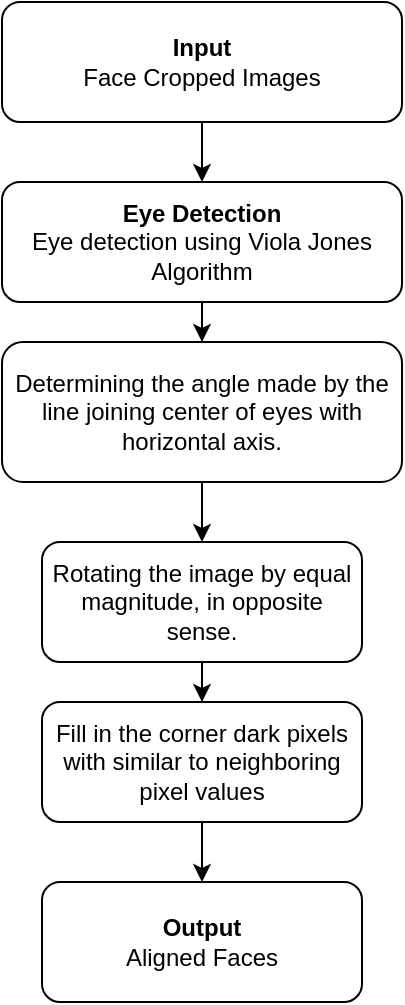 <mxfile version="13.0.2" type="device"><diagram id="C5RBs43oDa-KdzZeNtuy" name="Page-1"><mxGraphModel dx="801" dy="1633" grid="1" gridSize="10" guides="1" tooltips="1" connect="1" arrows="1" fold="1" page="1" pageScale="1" pageWidth="827" pageHeight="1169" math="0" shadow="0"><root><mxCell id="WIyWlLk6GJQsqaUBKTNV-0"/><mxCell id="WIyWlLk6GJQsqaUBKTNV-1" parent="WIyWlLk6GJQsqaUBKTNV-0"/><mxCell id="0LKFzL8sxQQMFUMusZhF-6" style="edgeStyle=orthogonalEdgeStyle;rounded=0;orthogonalLoop=1;jettySize=auto;html=1;" edge="1" parent="WIyWlLk6GJQsqaUBKTNV-1" source="0LKFzL8sxQQMFUMusZhF-0" target="WIyWlLk6GJQsqaUBKTNV-7"><mxGeometry relative="1" as="geometry"/></mxCell><mxCell id="0LKFzL8sxQQMFUMusZhF-0" value="&lt;div&gt;&lt;b&gt;Input&lt;/b&gt; &lt;br&gt;&lt;/div&gt;&lt;div&gt;Face Cropped Images&lt;/div&gt;" style="rounded=1;whiteSpace=wrap;html=1;fontSize=12;glass=0;strokeWidth=1;shadow=0;" vertex="1" parent="WIyWlLk6GJQsqaUBKTNV-1"><mxGeometry x="120" y="-130" width="200" height="60" as="geometry"/></mxCell><mxCell id="0LKFzL8sxQQMFUMusZhF-8" value="" style="edgeStyle=orthogonalEdgeStyle;rounded=0;orthogonalLoop=1;jettySize=auto;html=1;" edge="1" parent="WIyWlLk6GJQsqaUBKTNV-1" source="WIyWlLk6GJQsqaUBKTNV-7" target="0LKFzL8sxQQMFUMusZhF-7"><mxGeometry relative="1" as="geometry"/></mxCell><mxCell id="WIyWlLk6GJQsqaUBKTNV-7" value="&lt;div&gt;&lt;b&gt;Eye Detection&lt;/b&gt;&lt;/div&gt;&lt;div&gt;Eye detection using Viola Jones Algorithm&lt;br&gt;&lt;b&gt;&lt;/b&gt;&lt;/div&gt;" style="rounded=1;whiteSpace=wrap;html=1;fontSize=12;glass=0;strokeWidth=1;shadow=0;" parent="WIyWlLk6GJQsqaUBKTNV-1" vertex="1"><mxGeometry x="120" y="-40" width="200" height="60" as="geometry"/></mxCell><mxCell id="0LKFzL8sxQQMFUMusZhF-12" style="edgeStyle=orthogonalEdgeStyle;rounded=0;orthogonalLoop=1;jettySize=auto;html=1;entryX=0.5;entryY=0;entryDx=0;entryDy=0;" edge="1" parent="WIyWlLk6GJQsqaUBKTNV-1" source="0LKFzL8sxQQMFUMusZhF-7" target="0LKFzL8sxQQMFUMusZhF-10"><mxGeometry relative="1" as="geometry"/></mxCell><mxCell id="0LKFzL8sxQQMFUMusZhF-7" value="Determining the angle made by the line joining center of eyes with horizontal axis." style="rounded=1;whiteSpace=wrap;html=1;fontSize=12;glass=0;strokeWidth=1;shadow=0;" vertex="1" parent="WIyWlLk6GJQsqaUBKTNV-1"><mxGeometry x="120" y="40" width="200" height="70" as="geometry"/></mxCell><mxCell id="0LKFzL8sxQQMFUMusZhF-16" style="edgeStyle=orthogonalEdgeStyle;rounded=0;orthogonalLoop=1;jettySize=auto;html=1;" edge="1" parent="WIyWlLk6GJQsqaUBKTNV-1" source="0LKFzL8sxQQMFUMusZhF-10"><mxGeometry relative="1" as="geometry"><mxPoint x="220" y="240" as="targetPoint"/></mxGeometry></mxCell><mxCell id="0LKFzL8sxQQMFUMusZhF-17" style="edgeStyle=orthogonalEdgeStyle;rounded=0;orthogonalLoop=1;jettySize=auto;html=1;entryX=0.5;entryY=0;entryDx=0;entryDy=0;" edge="1" parent="WIyWlLk6GJQsqaUBKTNV-1" source="0LKFzL8sxQQMFUMusZhF-10" target="0LKFzL8sxQQMFUMusZhF-15"><mxGeometry relative="1" as="geometry"/></mxCell><mxCell id="0LKFzL8sxQQMFUMusZhF-10" value="Rotating the image by equal magnitude, in opposite sense." style="rounded=1;whiteSpace=wrap;html=1;fontSize=12;glass=0;strokeWidth=1;shadow=0;" vertex="1" parent="WIyWlLk6GJQsqaUBKTNV-1"><mxGeometry x="140" y="140" width="160" height="60" as="geometry"/></mxCell><mxCell id="0LKFzL8sxQQMFUMusZhF-19" style="edgeStyle=orthogonalEdgeStyle;rounded=0;orthogonalLoop=1;jettySize=auto;html=1;entryX=0.5;entryY=0;entryDx=0;entryDy=0;" edge="1" parent="WIyWlLk6GJQsqaUBKTNV-1" source="0LKFzL8sxQQMFUMusZhF-15" target="0LKFzL8sxQQMFUMusZhF-18"><mxGeometry relative="1" as="geometry"/></mxCell><mxCell id="0LKFzL8sxQQMFUMusZhF-15" value="Fill in the corner dark pixels with similar to neighboring pixel values" style="rounded=1;whiteSpace=wrap;html=1;fontSize=12;glass=0;strokeWidth=1;shadow=0;" vertex="1" parent="WIyWlLk6GJQsqaUBKTNV-1"><mxGeometry x="140" y="220" width="160" height="60" as="geometry"/></mxCell><mxCell id="0LKFzL8sxQQMFUMusZhF-18" value="&lt;div&gt;&lt;b&gt;Output&lt;/b&gt;&lt;/div&gt;&lt;div&gt;Aligned Faces&lt;/div&gt;" style="rounded=1;whiteSpace=wrap;html=1;fontSize=12;glass=0;strokeWidth=1;shadow=0;" vertex="1" parent="WIyWlLk6GJQsqaUBKTNV-1"><mxGeometry x="140" y="310" width="160" height="60" as="geometry"/></mxCell></root></mxGraphModel></diagram></mxfile>